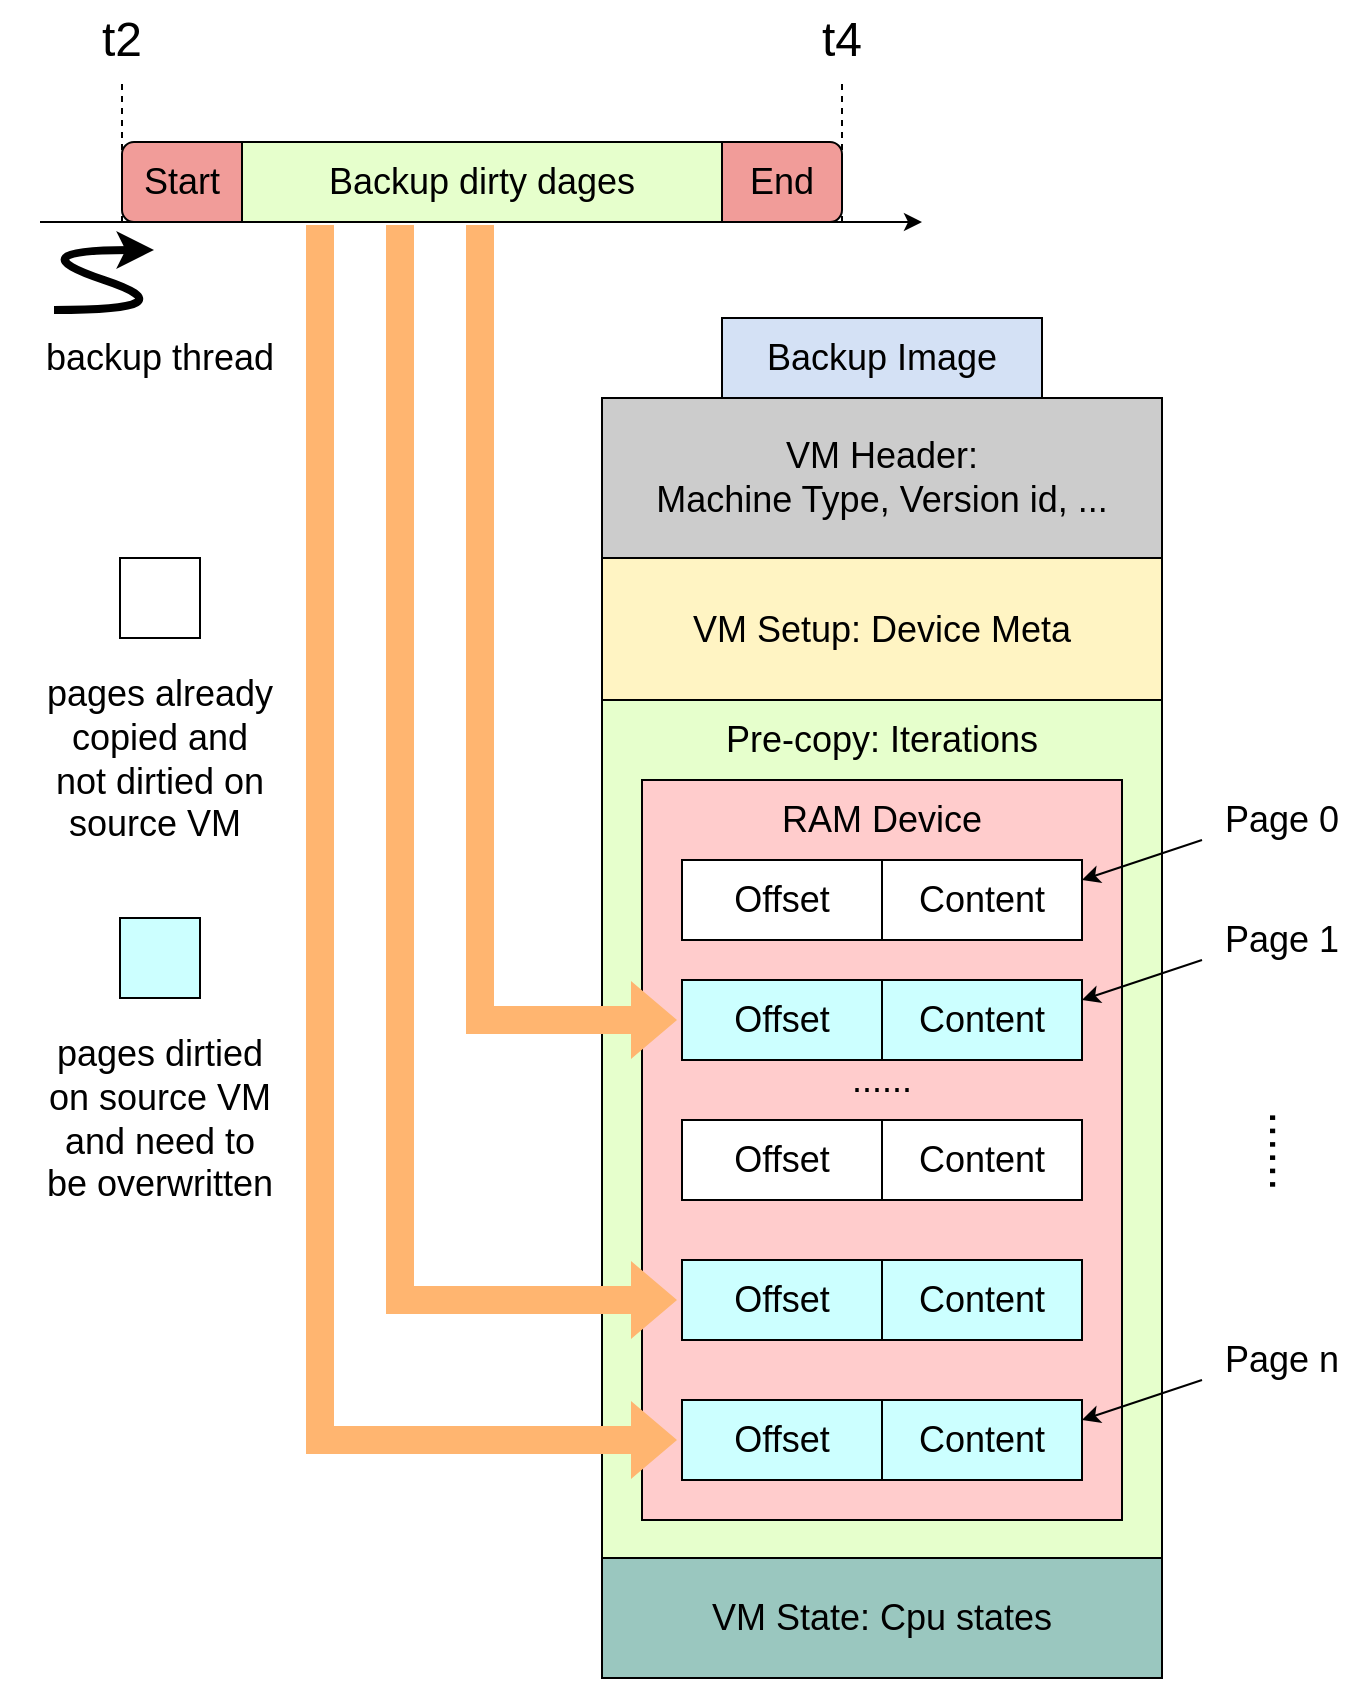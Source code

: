 <mxfile version="21.0.4" type="github">
  <diagram name="第 1 页" id="UUKfPPrQxJ7Q-2GcC6yb">
    <mxGraphModel dx="2027" dy="1147" grid="1" gridSize="10" guides="1" tooltips="1" connect="1" arrows="1" fold="1" page="1" pageScale="1" pageWidth="827" pageHeight="1169" math="0" shadow="0">
      <root>
        <mxCell id="0" />
        <mxCell id="1" parent="0" />
        <mxCell id="KVv-D9XRWDpHxWZWRDA9-1" value="" style="rounded=0;whiteSpace=wrap;html=1;" vertex="1" parent="1">
          <mxGeometry x="601" y="399" width="280" height="640" as="geometry" />
        </mxCell>
        <mxCell id="KVv-D9XRWDpHxWZWRDA9-6" value="&lt;font style=&quot;font-size: 18px;&quot;&gt;VM Header:&lt;br&gt;Machine Type, Version id, ...&lt;/font&gt;" style="rounded=0;whiteSpace=wrap;html=1;fillColor=#CCCCCC;" vertex="1" parent="1">
          <mxGeometry x="601" y="399" width="280" height="80" as="geometry" />
        </mxCell>
        <mxCell id="KVv-D9XRWDpHxWZWRDA9-7" value="&lt;font style=&quot;font-size: 18px;&quot;&gt;VM Setup: Device Meta&lt;br&gt;&lt;/font&gt;" style="rounded=0;whiteSpace=wrap;html=1;fillColor=#FFF4C3;" vertex="1" parent="1">
          <mxGeometry x="601" y="479" width="280" height="71" as="geometry" />
        </mxCell>
        <mxCell id="KVv-D9XRWDpHxWZWRDA9-12" value="" style="rounded=0;whiteSpace=wrap;html=1;fillColor=#E6FFCC;" vertex="1" parent="1">
          <mxGeometry x="601" y="550" width="280" height="430" as="geometry" />
        </mxCell>
        <mxCell id="KVv-D9XRWDpHxWZWRDA9-13" value="&lt;font style=&quot;font-size: 18px;&quot;&gt;Pre-copy: Iterations&lt;/font&gt;" style="text;html=1;strokeColor=none;fillColor=none;align=center;verticalAlign=middle;whiteSpace=wrap;rounded=0;" vertex="1" parent="1">
          <mxGeometry x="601" y="550" width="280" height="40" as="geometry" />
        </mxCell>
        <mxCell id="KVv-D9XRWDpHxWZWRDA9-14" value="" style="rounded=0;whiteSpace=wrap;html=1;fillColor=#FFCCCC;" vertex="1" parent="1">
          <mxGeometry x="621" y="590" width="240" height="370" as="geometry" />
        </mxCell>
        <mxCell id="KVv-D9XRWDpHxWZWRDA9-15" value="&lt;font style=&quot;font-size: 18px;&quot;&gt;Offset&lt;/font&gt;" style="rounded=0;whiteSpace=wrap;html=1;" vertex="1" parent="1">
          <mxGeometry x="641" y="630" width="100" height="40" as="geometry" />
        </mxCell>
        <mxCell id="KVv-D9XRWDpHxWZWRDA9-16" value="&lt;font style=&quot;font-size: 18px;&quot;&gt;Content&lt;/font&gt;" style="rounded=0;whiteSpace=wrap;html=1;" vertex="1" parent="1">
          <mxGeometry x="741" y="630" width="100" height="40" as="geometry" />
        </mxCell>
        <mxCell id="KVv-D9XRWDpHxWZWRDA9-17" value="&lt;font style=&quot;font-size: 18px;&quot;&gt;RAM Device&lt;/font&gt;" style="text;html=1;strokeColor=none;fillColor=none;align=center;verticalAlign=middle;whiteSpace=wrap;rounded=0;" vertex="1" parent="1">
          <mxGeometry x="621" y="590" width="240" height="40" as="geometry" />
        </mxCell>
        <mxCell id="KVv-D9XRWDpHxWZWRDA9-18" value="&lt;font style=&quot;font-size: 18px;&quot;&gt;Offset&lt;/font&gt;" style="rounded=0;whiteSpace=wrap;html=1;fillColor=#CCFFFF;" vertex="1" parent="1">
          <mxGeometry x="641" y="690" width="100" height="40" as="geometry" />
        </mxCell>
        <mxCell id="KVv-D9XRWDpHxWZWRDA9-19" value="&lt;font style=&quot;font-size: 18px;&quot;&gt;Content&lt;/font&gt;" style="rounded=0;whiteSpace=wrap;html=1;fillColor=#CCFFFF;" vertex="1" parent="1">
          <mxGeometry x="741" y="690" width="100" height="40" as="geometry" />
        </mxCell>
        <mxCell id="KVv-D9XRWDpHxWZWRDA9-20" value="&lt;font style=&quot;font-size: 18px;&quot;&gt;......&lt;/font&gt;" style="text;html=1;strokeColor=none;fillColor=none;align=center;verticalAlign=middle;whiteSpace=wrap;rounded=0;" vertex="1" parent="1">
          <mxGeometry x="711" y="730" width="60" height="20" as="geometry" />
        </mxCell>
        <mxCell id="KVv-D9XRWDpHxWZWRDA9-21" value="&lt;font style=&quot;font-size: 18px;&quot;&gt;Offset&lt;/font&gt;" style="rounded=0;whiteSpace=wrap;html=1;fillColor=#CCFFFF;" vertex="1" parent="1">
          <mxGeometry x="641" y="900" width="100" height="40" as="geometry" />
        </mxCell>
        <mxCell id="KVv-D9XRWDpHxWZWRDA9-22" value="&lt;font style=&quot;font-size: 18px;&quot;&gt;Content&lt;/font&gt;" style="rounded=0;whiteSpace=wrap;html=1;fillColor=#CCFFFF;" vertex="1" parent="1">
          <mxGeometry x="741" y="900" width="100" height="40" as="geometry" />
        </mxCell>
        <mxCell id="KVv-D9XRWDpHxWZWRDA9-24" value="&lt;font style=&quot;font-size: 18px;&quot;&gt;VM State: Cpu states&lt;/font&gt;" style="rounded=0;whiteSpace=wrap;html=1;fillColor=#9AC7BF;" vertex="1" parent="1">
          <mxGeometry x="601" y="979" width="280" height="60" as="geometry" />
        </mxCell>
        <mxCell id="KVv-D9XRWDpHxWZWRDA9-25" value="&lt;font style=&quot;font-size: 18px;&quot;&gt;Page 0&lt;/font&gt;" style="text;html=1;strokeColor=none;fillColor=none;align=center;verticalAlign=middle;whiteSpace=wrap;rounded=0;" vertex="1" parent="1">
          <mxGeometry x="901" y="590" width="80" height="40" as="geometry" />
        </mxCell>
        <mxCell id="KVv-D9XRWDpHxWZWRDA9-26" value="&lt;font style=&quot;font-size: 18px;&quot;&gt;Page 1&lt;/font&gt;" style="text;html=1;strokeColor=none;fillColor=none;align=center;verticalAlign=middle;whiteSpace=wrap;rounded=0;" vertex="1" parent="1">
          <mxGeometry x="901" y="650" width="80" height="40" as="geometry" />
        </mxCell>
        <mxCell id="KVv-D9XRWDpHxWZWRDA9-27" value="&lt;font style=&quot;font-size: 18px;&quot;&gt;Page n&lt;/font&gt;" style="text;html=1;strokeColor=none;fillColor=none;align=center;verticalAlign=middle;whiteSpace=wrap;rounded=0;" vertex="1" parent="1">
          <mxGeometry x="901" y="860" width="80" height="40" as="geometry" />
        </mxCell>
        <mxCell id="KVv-D9XRWDpHxWZWRDA9-28" value="" style="endArrow=classic;html=1;rounded=0;exitX=0;exitY=0.75;exitDx=0;exitDy=0;entryX=1;entryY=0.25;entryDx=0;entryDy=0;" edge="1" parent="1" source="KVv-D9XRWDpHxWZWRDA9-25" target="KVv-D9XRWDpHxWZWRDA9-16">
          <mxGeometry width="50" height="50" relative="1" as="geometry">
            <mxPoint x="1051" y="600" as="sourcePoint" />
            <mxPoint x="991" y="660" as="targetPoint" />
          </mxGeometry>
        </mxCell>
        <mxCell id="KVv-D9XRWDpHxWZWRDA9-29" value="" style="endArrow=classic;html=1;rounded=0;exitX=0;exitY=0.75;exitDx=0;exitDy=0;entryX=1;entryY=0.25;entryDx=0;entryDy=0;" edge="1" parent="1">
          <mxGeometry width="50" height="50" relative="1" as="geometry">
            <mxPoint x="901" y="680" as="sourcePoint" />
            <mxPoint x="841" y="700" as="targetPoint" />
          </mxGeometry>
        </mxCell>
        <mxCell id="KVv-D9XRWDpHxWZWRDA9-30" value="" style="endArrow=classic;html=1;rounded=0;exitX=0;exitY=0.75;exitDx=0;exitDy=0;entryX=1;entryY=0.25;entryDx=0;entryDy=0;" edge="1" parent="1">
          <mxGeometry width="50" height="50" relative="1" as="geometry">
            <mxPoint x="901" y="890" as="sourcePoint" />
            <mxPoint x="841" y="910" as="targetPoint" />
          </mxGeometry>
        </mxCell>
        <mxCell id="KVv-D9XRWDpHxWZWRDA9-31" value="" style="endArrow=classic;html=1;rounded=0;" edge="1" parent="1">
          <mxGeometry width="50" height="50" relative="1" as="geometry">
            <mxPoint x="320" y="311" as="sourcePoint" />
            <mxPoint x="761" y="311" as="targetPoint" />
          </mxGeometry>
        </mxCell>
        <mxCell id="KVv-D9XRWDpHxWZWRDA9-32" value="" style="endArrow=none;html=1;rounded=0;dashed=1;" edge="1" parent="1">
          <mxGeometry width="50" height="50" relative="1" as="geometry">
            <mxPoint x="361" y="311" as="sourcePoint" />
            <mxPoint x="361" y="240" as="targetPoint" />
          </mxGeometry>
        </mxCell>
        <mxCell id="KVv-D9XRWDpHxWZWRDA9-33" value="&lt;font style=&quot;font-size: 18px;&quot;&gt;backup thread&lt;/font&gt;" style="text;html=1;strokeColor=none;fillColor=none;align=center;verticalAlign=middle;whiteSpace=wrap;rounded=0;" vertex="1" parent="1">
          <mxGeometry x="300" y="359" width="160" height="40" as="geometry" />
        </mxCell>
        <mxCell id="KVv-D9XRWDpHxWZWRDA9-34" value="" style="rounded=1;whiteSpace=wrap;html=1;fillColor=#F19C99;" vertex="1" parent="1">
          <mxGeometry x="361" y="271" width="120" height="40" as="geometry" />
        </mxCell>
        <mxCell id="KVv-D9XRWDpHxWZWRDA9-35" value="&lt;font style=&quot;font-size: 18px;&quot;&gt;Start&lt;/font&gt;" style="text;html=1;strokeColor=none;fillColor=none;align=center;verticalAlign=middle;whiteSpace=wrap;rounded=0;" vertex="1" parent="1">
          <mxGeometry x="361" y="276" width="60" height="30" as="geometry" />
        </mxCell>
        <mxCell id="KVv-D9XRWDpHxWZWRDA9-36" value="" style="rounded=1;whiteSpace=wrap;html=1;fontSize=18;fillColor=#F19C99;" vertex="1" parent="1">
          <mxGeometry x="601" y="271" width="120" height="40" as="geometry" />
        </mxCell>
        <mxCell id="KVv-D9XRWDpHxWZWRDA9-37" value="&lt;font style=&quot;font-size: 18px;&quot;&gt;End&lt;/font&gt;" style="text;html=1;strokeColor=none;fillColor=none;align=center;verticalAlign=middle;whiteSpace=wrap;rounded=0;" vertex="1" parent="1">
          <mxGeometry x="661" y="276" width="60" height="30" as="geometry" />
        </mxCell>
        <mxCell id="KVv-D9XRWDpHxWZWRDA9-38" value="Backup dirty dages" style="rounded=0;whiteSpace=wrap;html=1;fontSize=18;fillColor=#E6FFCC;" vertex="1" parent="1">
          <mxGeometry x="421" y="271" width="240" height="40" as="geometry" />
        </mxCell>
        <mxCell id="KVv-D9XRWDpHxWZWRDA9-39" value="" style="curved=1;endArrow=classic;html=1;rounded=0;strokeWidth=4;" edge="1" parent="1">
          <mxGeometry width="50" height="50" relative="1" as="geometry">
            <mxPoint x="327" y="355" as="sourcePoint" />
            <mxPoint x="377" y="325" as="targetPoint" />
            <Array as="points">
              <mxPoint x="397" y="355" />
              <mxPoint x="307" y="325" />
            </Array>
          </mxGeometry>
        </mxCell>
        <mxCell id="KVv-D9XRWDpHxWZWRDA9-41" value="&lt;span style=&quot;font-size: 24px;&quot;&gt;t2&lt;/span&gt;" style="text;html=1;strokeColor=none;fillColor=none;align=center;verticalAlign=middle;whiteSpace=wrap;rounded=0;" vertex="1" parent="1">
          <mxGeometry x="341" y="200" width="40" height="40" as="geometry" />
        </mxCell>
        <mxCell id="KVv-D9XRWDpHxWZWRDA9-43" value="Backup Image" style="text;html=1;strokeColor=default;fillColor=#D4E1F5;align=center;verticalAlign=middle;whiteSpace=wrap;rounded=0;fontSize=18;" vertex="1" parent="1">
          <mxGeometry x="661" y="359" width="160" height="40" as="geometry" />
        </mxCell>
        <mxCell id="KVv-D9XRWDpHxWZWRDA9-46" value="" style="shape=flexArrow;endArrow=classic;html=1;rounded=0;entryX=0;entryY=0.5;entryDx=0;entryDy=0;strokeColor=none;fillColor=#FFB570;strokeWidth=5;" edge="1" parent="1" target="KVv-D9XRWDpHxWZWRDA9-21">
          <mxGeometry width="50" height="50" relative="1" as="geometry">
            <mxPoint x="460" y="310" as="sourcePoint" />
            <mxPoint x="720" y="1009" as="targetPoint" />
            <Array as="points">
              <mxPoint x="460" y="920" />
            </Array>
          </mxGeometry>
        </mxCell>
        <mxCell id="KVv-D9XRWDpHxWZWRDA9-48" value="&lt;font style=&quot;font-size: 18px;&quot;&gt;Offset&lt;/font&gt;" style="rounded=0;whiteSpace=wrap;html=1;" vertex="1" parent="1">
          <mxGeometry x="641" y="760" width="100" height="40" as="geometry" />
        </mxCell>
        <mxCell id="KVv-D9XRWDpHxWZWRDA9-49" value="&lt;font style=&quot;font-size: 18px;&quot;&gt;Content&lt;/font&gt;" style="rounded=0;whiteSpace=wrap;html=1;" vertex="1" parent="1">
          <mxGeometry x="741" y="760" width="100" height="40" as="geometry" />
        </mxCell>
        <mxCell id="KVv-D9XRWDpHxWZWRDA9-50" value="&lt;font style=&quot;font-size: 18px;&quot;&gt;Offset&lt;/font&gt;" style="rounded=0;whiteSpace=wrap;html=1;fillColor=#CCFFFF;" vertex="1" parent="1">
          <mxGeometry x="641" y="830" width="100" height="40" as="geometry" />
        </mxCell>
        <mxCell id="KVv-D9XRWDpHxWZWRDA9-51" value="&lt;font style=&quot;font-size: 18px;&quot;&gt;Content&lt;/font&gt;" style="rounded=0;whiteSpace=wrap;html=1;fillColor=#CCFFFF;" vertex="1" parent="1">
          <mxGeometry x="741" y="830" width="100" height="40" as="geometry" />
        </mxCell>
        <mxCell id="KVv-D9XRWDpHxWZWRDA9-52" value="" style="shape=flexArrow;endArrow=classic;html=1;rounded=0;entryX=0;entryY=0.5;entryDx=0;entryDy=0;strokeColor=none;fillColor=#FFB570;strokeWidth=5;" edge="1" parent="1" target="KVv-D9XRWDpHxWZWRDA9-50">
          <mxGeometry width="50" height="50" relative="1" as="geometry">
            <mxPoint x="500" y="310" as="sourcePoint" />
            <mxPoint x="681" y="920" as="targetPoint" />
            <Array as="points">
              <mxPoint x="500" y="850" />
            </Array>
          </mxGeometry>
        </mxCell>
        <mxCell id="KVv-D9XRWDpHxWZWRDA9-53" value="" style="shape=flexArrow;endArrow=classic;html=1;rounded=0;entryX=0;entryY=0.5;entryDx=0;entryDy=0;strokeColor=none;fillColor=#FFB570;strokeWidth=5;" edge="1" parent="1" target="KVv-D9XRWDpHxWZWRDA9-18">
          <mxGeometry width="50" height="50" relative="1" as="geometry">
            <mxPoint x="540" y="310" as="sourcePoint" />
            <mxPoint x="721" y="920" as="targetPoint" />
            <Array as="points">
              <mxPoint x="540" y="710" />
            </Array>
          </mxGeometry>
        </mxCell>
        <mxCell id="KVv-D9XRWDpHxWZWRDA9-54" value="" style="rounded=0;whiteSpace=wrap;html=1;" vertex="1" parent="1">
          <mxGeometry x="360" y="479" width="40" height="40" as="geometry" />
        </mxCell>
        <mxCell id="KVv-D9XRWDpHxWZWRDA9-55" value="" style="rounded=0;whiteSpace=wrap;html=1;fillColor=#CCFFFF;" vertex="1" parent="1">
          <mxGeometry x="360" y="659" width="40" height="40" as="geometry" />
        </mxCell>
        <mxCell id="KVv-D9XRWDpHxWZWRDA9-56" value="&lt;font style=&quot;font-size: 18px;&quot;&gt;pages already copied and not dirtied on source VM&amp;nbsp;&lt;/font&gt;" style="text;html=1;strokeColor=none;fillColor=none;align=center;verticalAlign=middle;whiteSpace=wrap;rounded=0;" vertex="1" parent="1">
          <mxGeometry x="320" y="540" width="120" height="80" as="geometry" />
        </mxCell>
        <mxCell id="KVv-D9XRWDpHxWZWRDA9-57" value="&lt;font style=&quot;font-size: 18px;&quot;&gt;pages dirtied on source VM and need to be overwritten&lt;/font&gt;" style="text;html=1;strokeColor=none;fillColor=none;align=center;verticalAlign=middle;whiteSpace=wrap;rounded=0;" vertex="1" parent="1">
          <mxGeometry x="320" y="720" width="120" height="80" as="geometry" />
        </mxCell>
        <mxCell id="KVv-D9XRWDpHxWZWRDA9-58" value="&lt;font style=&quot;font-size: 24px;&quot;&gt;......&lt;/font&gt;" style="text;html=1;strokeColor=none;fillColor=none;align=center;verticalAlign=middle;whiteSpace=wrap;rounded=0;rotation=90;" vertex="1" parent="1">
          <mxGeometry x="912.5" y="746.25" width="61" height="57.5" as="geometry" />
        </mxCell>
        <mxCell id="KVv-D9XRWDpHxWZWRDA9-59" value="" style="endArrow=none;html=1;rounded=0;dashed=1;" edge="1" parent="1">
          <mxGeometry width="50" height="50" relative="1" as="geometry">
            <mxPoint x="721" y="311" as="sourcePoint" />
            <mxPoint x="721" y="240" as="targetPoint" />
          </mxGeometry>
        </mxCell>
        <mxCell id="KVv-D9XRWDpHxWZWRDA9-60" value="&lt;span style=&quot;font-size: 24px;&quot;&gt;t4&lt;/span&gt;" style="text;html=1;strokeColor=none;fillColor=none;align=center;verticalAlign=middle;whiteSpace=wrap;rounded=0;" vertex="1" parent="1">
          <mxGeometry x="701" y="200" width="40" height="40" as="geometry" />
        </mxCell>
      </root>
    </mxGraphModel>
  </diagram>
</mxfile>
